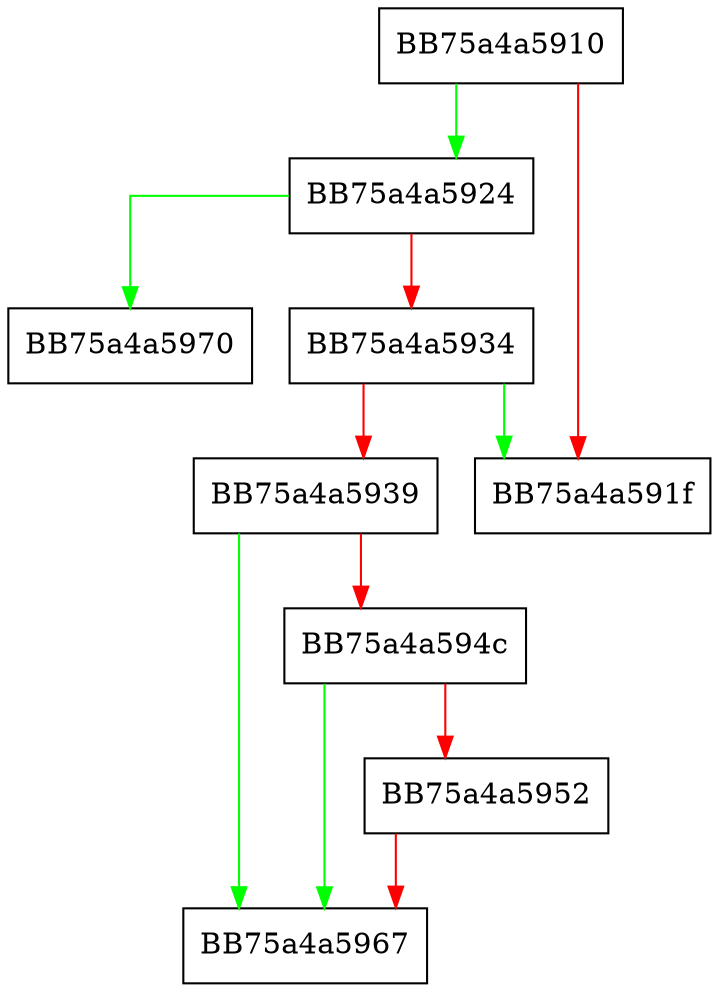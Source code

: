 digraph Dismiss {
  node [shape="box"];
  graph [splines=ortho];
  BB75a4a5910 -> BB75a4a5924 [color="green"];
  BB75a4a5910 -> BB75a4a591f [color="red"];
  BB75a4a5924 -> BB75a4a5970 [color="green"];
  BB75a4a5924 -> BB75a4a5934 [color="red"];
  BB75a4a5934 -> BB75a4a591f [color="green"];
  BB75a4a5934 -> BB75a4a5939 [color="red"];
  BB75a4a5939 -> BB75a4a5967 [color="green"];
  BB75a4a5939 -> BB75a4a594c [color="red"];
  BB75a4a594c -> BB75a4a5967 [color="green"];
  BB75a4a594c -> BB75a4a5952 [color="red"];
  BB75a4a5952 -> BB75a4a5967 [color="red"];
}